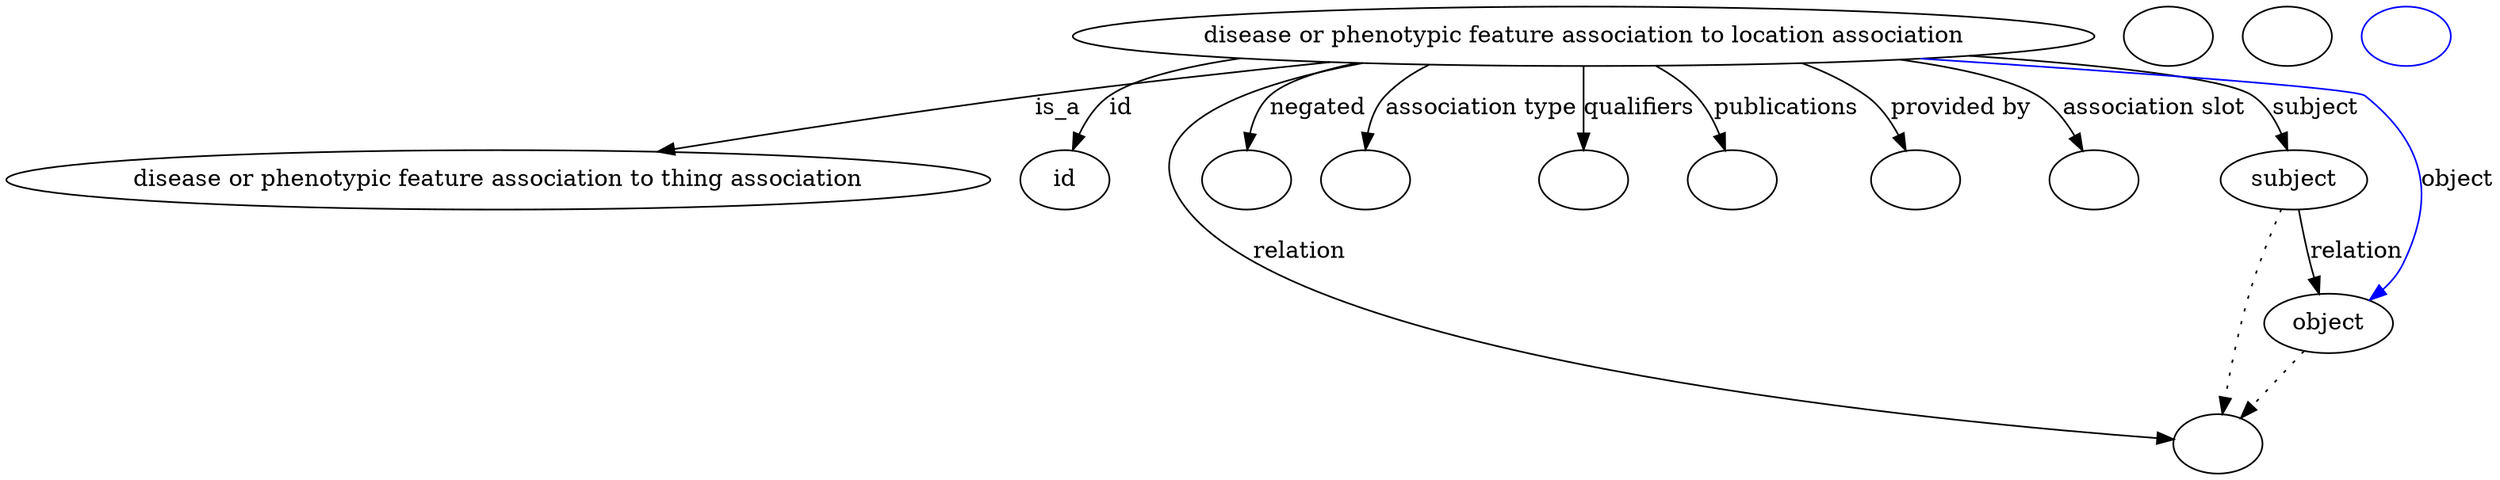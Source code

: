 digraph {
	graph [bb="0,0,1228,281"];
	node [label="\N"];
	"disease or phenotypic feature association to location association"	 [height=0.5,
		label="disease or phenotypic feature association to location association",
		pos="775.97,263",
		width=6.5633];
	"disease or phenotypic feature association to thing association"	 [height=0.5,
		pos="225.97,177",
		width=6.277];
	"disease or phenotypic feature association to location association" -> "disease or phenotypic feature association to thing association"	 [label=is_a,
		lp="499.25,220",
		pos="e,306.71,193.84 642.12,248.13 593.33,242.23 537.79,234.95 487.42,227 430.4,218 366.77,205.88 316.56,195.82"];
	id	 [height=0.5,
		pos="496.97,177",
		width=0.75];
	"disease or phenotypic feature association to location association" -> id	 [color=black,
		label=id,
		lp="533.42,220",
		pos="e,503.05,194.63 611.87,250.01 575.17,244.68 542.54,237.26 527.08,227 518.65,221.4 512.22,212.56 507.5,203.86",
		style=solid];
	relation	 [color=black,
		height=0.5,
		label="",
		pos="1084,18",
		width=0.75];
	"disease or phenotypic feature association to location association" -> relation	 [color=black,
		label=relation,
		lp="631.35,134",
		pos="e,1057.1,21.146 671.89,246.79 604.87,231.71 536.26,204.55 570.97,159 629.97,81.599 939.45,36.083 1047.1,22.407",
		style=solid];
	negated	 [color=black,
		height=0.5,
		label="",
		pos="606.97,177",
		width=0.75];
	"disease or phenotypic feature association to location association" -> negated	 [color=black,
		label=negated,
		lp="651.74,220",
		pos="e,610.89,195.17 681.31,246.46 658.61,241.01 638.35,234.42 629.44,227 622.51,221.22 617.62,212.86 614.23,204.62",
		style=solid];
	"association type"	 [color=black,
		height=0.5,
		label="",
		pos="678.97,177",
		width=0.75];
	"disease or phenotypic feature association to location association" -> "association type"	 [color=black,
		label="association type",
		lp="727.88,220",
		pos="e,675.62,195.27 704.26,245.83 695.69,241.02 687.95,234.87 682.16,227 677.63,220.83 675.83,213 675.43,205.37",
		style=solid];
	qualifiers	 [color=black,
		height=0.5,
		label="",
		pos="775.97,177",
		width=0.75];
	"disease or phenotypic feature association to location association" -> qualifiers	 [color=black,
		label=qualifiers,
		lp="802.02,220",
		pos="e,775.97,195.21 775.97,244.76 775.97,233.36 775.97,218.43 775.97,205.49",
		style=solid];
	publications	 [color=black,
		height=0.5,
		label="",
		pos="850.97,177",
		width=0.75];
	"disease or phenotypic feature association to location association" -> publications	 [color=black,
		label=publications,
		lp="872.19,220",
		pos="e,845.8,195 808.61,245.05 815.97,239.92 823.28,233.84 828.97,227 834.43,220.44 838.77,212.31 842.11,204.53",
		style=solid];
	"provided by"	 [color=black,
		height=0.5,
		label="",
		pos="941.97,177",
		width=0.75];
	"disease or phenotypic feature association to location association" -> "provided by"	 [color=black,
		label="provided by",
		lp="957.61,220",
		pos="e,934.69,194.69 858.07,246.03 880.34,240.32 900.84,233.69 909.97,227 918.16,221.01 924.78,212.24 929.83,203.7",
		style=solid];
	"association slot"	 [color=black,
		height=0.5,
		label="",
		pos="1032,177",
		width=0.75];
	"disease or phenotypic feature association to location association" -> "association slot"	 [color=black,
		label="association slot",
		lp="1052.9,220",
		pos="e,1023.5,194.61 915.29,248.44 949.41,243.01 980.34,235.94 994.97,227 1004.4,221.26 1012.2,212.15 1018.1,203.28",
		style=solid];
	subject	 [height=0.5,
		pos="1125,177",
		width=0.97656];
	"disease or phenotypic feature association to location association" -> subject	 [color=black,
		label=subject,
		lp="1131.8,220",
		pos="e,1120.6,195.18 949.97,250.78 1019.6,244.55 1086.6,236.33 1100,227 1107.7,221.6 1113.2,213.07 1117,204.58",
		style=solid];
	object	 [height=0.5,
		pos="1144,91",
		width=0.88096];
	"disease or phenotypic feature association to location association" -> object	 [color=blue,
		label=object,
		lp="1208.1,177",
		pos="e,1164.3,104.82 948.18,250.65 1044.5,243.07 1147.1,233.59 1156,227 1192.8,199.59 1200.1,169.19 1182,127 1179.6,121.44 1175.9,116.33 \
1171.7,111.82",
		style=solid];
	association_id	 [color=black,
		height=0.5,
		label="",
		pos="1057,263",
		width=0.75];
	subject -> relation	 [pos="e,1087.1,35.918 1118.7,159.26 1113.9,145.63 1107.6,126.27 1103,109 1097.4,88.005 1092.4,63.934 1089,45.824",
		style=dotted];
	subject -> object	 [label=relation,
		lp="1156.4,134",
		pos="e,1140,108.92 1129,158.76 1131.6,147.17 1134.9,131.93 1137.8,118.84"];
	"disease or phenotypic feature association to thing association subject"	 [color=black,
		height=0.5,
		label="",
		pos="1129,263",
		width=0.75];
	object -> relation	 [pos="e,1097.1,33.998 1130.4,74.435 1122.4,64.781 1112.3,52.443 1103.5,41.766",
		style=dotted];
	"disease or phenotypic feature association to location association object"	 [color=blue,
		height=0.5,
		label="",
		pos="1201,263",
		width=0.75];
}
